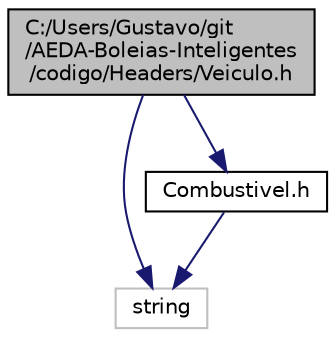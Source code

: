 digraph "C:/Users/Gustavo/git/AEDA-Boleias-Inteligentes/codigo/Headers/Veiculo.h"
{
  edge [fontname="Helvetica",fontsize="10",labelfontname="Helvetica",labelfontsize="10"];
  node [fontname="Helvetica",fontsize="10",shape=record];
  Node1 [label="C:/Users/Gustavo/git\l/AEDA-Boleias-Inteligentes\l/codigo/Headers/Veiculo.h",height=0.2,width=0.4,color="black", fillcolor="grey75", style="filled", fontcolor="black"];
  Node1 -> Node2 [color="midnightblue",fontsize="10",style="solid"];
  Node2 [label="string",height=0.2,width=0.4,color="grey75", fillcolor="white", style="filled"];
  Node1 -> Node3 [color="midnightblue",fontsize="10",style="solid"];
  Node3 [label="Combustivel.h",height=0.2,width=0.4,color="black", fillcolor="white", style="filled",URL="$_combustivel_8h.html"];
  Node3 -> Node2 [color="midnightblue",fontsize="10",style="solid"];
}

